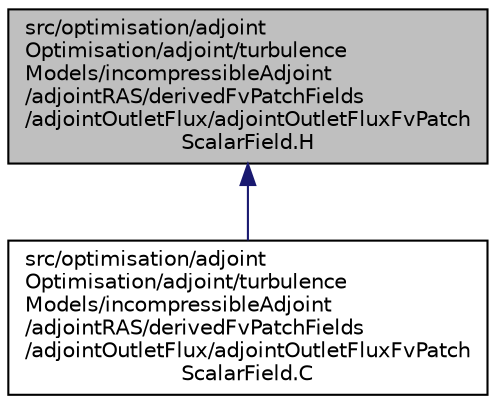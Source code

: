 digraph "src/optimisation/adjointOptimisation/adjoint/turbulenceModels/incompressibleAdjoint/adjointRAS/derivedFvPatchFields/adjointOutletFlux/adjointOutletFluxFvPatchScalarField.H"
{
  bgcolor="transparent";
  edge [fontname="Helvetica",fontsize="10",labelfontname="Helvetica",labelfontsize="10"];
  node [fontname="Helvetica",fontsize="10",shape=record];
  Node1 [label="src/optimisation/adjoint\lOptimisation/adjoint/turbulence\lModels/incompressibleAdjoint\l/adjointRAS/derivedFvPatchFields\l/adjointOutletFlux/adjointOutletFluxFvPatch\lScalarField.H",height=0.2,width=0.4,color="black", fillcolor="grey75", style="filled" fontcolor="black"];
  Node1 -> Node2 [dir="back",color="midnightblue",fontsize="10",style="solid",fontname="Helvetica"];
  Node2 [label="src/optimisation/adjoint\lOptimisation/adjoint/turbulence\lModels/incompressibleAdjoint\l/adjointRAS/derivedFvPatchFields\l/adjointOutletFlux/adjointOutletFluxFvPatch\lScalarField.C",height=0.2,width=0.4,color="black",URL="$adjointOutletFluxFvPatchScalarField_8C.html"];
}
